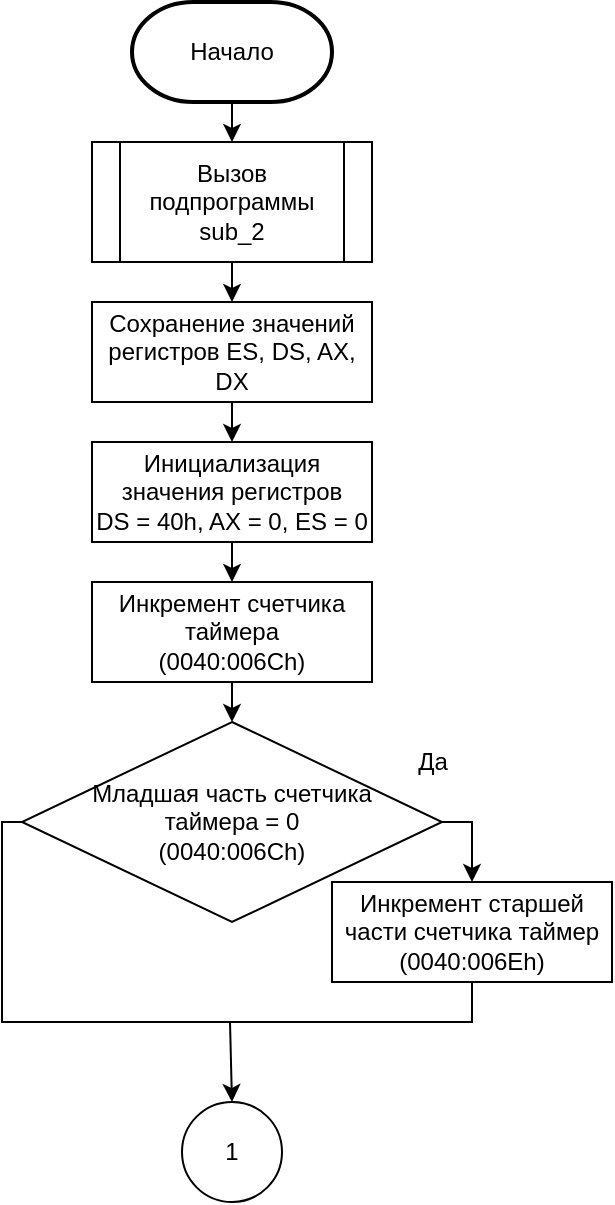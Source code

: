<mxfile version="15.6.6" type="device" pages="4"><diagram id="Efpjx2E2PXpTQbuZTJt4" name="Page-1"><mxGraphModel dx="1422" dy="774" grid="1" gridSize="10" guides="1" tooltips="1" connect="1" arrows="1" fold="1" page="1" pageScale="1" pageWidth="827" pageHeight="1169" math="0" shadow="0"><root><mxCell id="0"/><mxCell id="1" parent="0"/><mxCell id="lO0Ws-rYqH6D2wbgU6U8-1" value="Начало" style="strokeWidth=2;html=1;shape=mxgraph.flowchart.terminator;whiteSpace=wrap;" parent="1" vertex="1"><mxGeometry x="195" y="40" width="100" height="50" as="geometry"/></mxCell><mxCell id="lO0Ws-rYqH6D2wbgU6U8-3" value="Сохранение значений регистров ES, DS, AX, DX" style="rounded=0;whiteSpace=wrap;html=1;" parent="1" vertex="1"><mxGeometry x="175" y="190" width="140" height="50" as="geometry"/></mxCell><mxCell id="lO0Ws-rYqH6D2wbgU6U8-4" value="Инициализация значения регистров&lt;br&gt;DS = 40h, AX = 0, ES = 0" style="rounded=0;whiteSpace=wrap;html=1;" parent="1" vertex="1"><mxGeometry x="175" y="260" width="140" height="50" as="geometry"/></mxCell><mxCell id="lO0Ws-rYqH6D2wbgU6U8-6" value="Инкремент счетчика таймера&lt;br&gt;(0040:006Ch)" style="rounded=0;whiteSpace=wrap;html=1;" parent="1" vertex="1"><mxGeometry x="175" y="330" width="140" height="50" as="geometry"/></mxCell><mxCell id="lO0Ws-rYqH6D2wbgU6U8-7" value="Инкремент старшей части счетчика таймер&lt;br&gt;(0040:006Eh)" style="rounded=0;whiteSpace=wrap;html=1;" parent="1" vertex="1"><mxGeometry x="295" y="480" width="140" height="50" as="geometry"/></mxCell><mxCell id="lO0Ws-rYqH6D2wbgU6U8-8" value="Младшая часть счетчика&lt;br&gt;таймера = 0&lt;br&gt;(0040:006Ch)" style="rhombus;whiteSpace=wrap;html=1;" parent="1" vertex="1"><mxGeometry x="140" y="400" width="210" height="100" as="geometry"/></mxCell><mxCell id="lO0Ws-rYqH6D2wbgU6U8-9" value="" style="endArrow=classic;html=1;exitX=1;exitY=0.5;exitDx=0;exitDy=0;entryX=0.5;entryY=0;entryDx=0;entryDy=0;rounded=0;strokeColor=default;labelBackgroundColor=default;fontColor=default;" parent="1" source="lO0Ws-rYqH6D2wbgU6U8-8" target="lO0Ws-rYqH6D2wbgU6U8-7" edge="1"><mxGeometry width="50" height="50" relative="1" as="geometry"><mxPoint x="245" y="520" as="sourcePoint"/><mxPoint x="295" y="470" as="targetPoint"/><Array as="points"><mxPoint x="365" y="450"/></Array></mxGeometry></mxCell><mxCell id="lO0Ws-rYqH6D2wbgU6U8-10" value="Да" style="text;html=1;align=center;verticalAlign=middle;resizable=0;points=[];autosize=1;strokeColor=none;fillColor=none;" parent="1" vertex="1"><mxGeometry x="330" y="410" width="30" height="20" as="geometry"/></mxCell><mxCell id="lO0Ws-rYqH6D2wbgU6U8-21" value="" style="endArrow=none;html=1;exitX=0;exitY=0.5;exitDx=0;exitDy=0;entryX=0.5;entryY=1;entryDx=0;entryDy=0;rounded=0;strokeColor=default;labelBackgroundColor=default;fontColor=default;" parent="1" source="lO0Ws-rYqH6D2wbgU6U8-8" target="lO0Ws-rYqH6D2wbgU6U8-7" edge="1"><mxGeometry width="50" height="50" relative="1" as="geometry"><mxPoint x="230" y="760" as="sourcePoint"/><mxPoint x="280" y="710" as="targetPoint"/><Array as="points"><mxPoint x="130" y="450"/><mxPoint x="130" y="550"/><mxPoint x="365" y="550"/></Array></mxGeometry></mxCell><mxCell id="lO0Ws-rYqH6D2wbgU6U8-23" value="" style="endArrow=classic;html=1;exitX=0.5;exitY=1;exitDx=0;exitDy=0;entryX=0.5;entryY=0;entryDx=0;entryDy=0;" parent="1" source="lO0Ws-rYqH6D2wbgU6U8-3" target="lO0Ws-rYqH6D2wbgU6U8-4" edge="1"><mxGeometry width="50" height="50" relative="1" as="geometry"><mxPoint x="230" y="550" as="sourcePoint"/><mxPoint x="280" y="500" as="targetPoint"/></mxGeometry></mxCell><mxCell id="lO0Ws-rYqH6D2wbgU6U8-24" value="" style="endArrow=classic;html=1;exitX=0.5;exitY=1;exitDx=0;exitDy=0;entryX=0.5;entryY=0;entryDx=0;entryDy=0;" parent="1" source="lO0Ws-rYqH6D2wbgU6U8-4" target="lO0Ws-rYqH6D2wbgU6U8-6" edge="1"><mxGeometry width="50" height="50" relative="1" as="geometry"><mxPoint x="230" y="550" as="sourcePoint"/><mxPoint x="410" y="330" as="targetPoint"/></mxGeometry></mxCell><mxCell id="lO0Ws-rYqH6D2wbgU6U8-25" value="" style="endArrow=classic;html=1;exitX=0.5;exitY=1;exitDx=0;exitDy=0;entryX=0.5;entryY=0;entryDx=0;entryDy=0;" parent="1" source="lO0Ws-rYqH6D2wbgU6U8-6" target="lO0Ws-rYqH6D2wbgU6U8-8" edge="1"><mxGeometry width="50" height="50" relative="1" as="geometry"><mxPoint x="230" y="550" as="sourcePoint"/><mxPoint x="280" y="500" as="targetPoint"/></mxGeometry></mxCell><mxCell id="lO0Ws-rYqH6D2wbgU6U8-29" value="" style="endArrow=classic;html=1;entryX=0.5;entryY=0;entryDx=0;entryDy=0;" parent="1" target="lO0Ws-rYqH6D2wbgU6U8-30" edge="1"><mxGeometry width="50" height="50" relative="1" as="geometry"><mxPoint x="244" y="550" as="sourcePoint"/><mxPoint x="320" y="320" as="targetPoint"/></mxGeometry></mxCell><mxCell id="lO0Ws-rYqH6D2wbgU6U8-30" value="1" style="ellipse;whiteSpace=wrap;html=1;aspect=fixed;" parent="1" vertex="1"><mxGeometry x="220" y="590" width="50" height="50" as="geometry"/></mxCell><mxCell id="lO0Ws-rYqH6D2wbgU6U8-53" value="Вызов подпрограммы sub_2" style="shape=process;whiteSpace=wrap;html=1;backgroundOutline=1;" parent="1" vertex="1"><mxGeometry x="175" y="110" width="140" height="60" as="geometry"/></mxCell><mxCell id="lO0Ws-rYqH6D2wbgU6U8-54" value="" style="endArrow=classic;html=1;exitX=0.5;exitY=1;exitDx=0;exitDy=0;exitPerimeter=0;entryX=0.5;entryY=0;entryDx=0;entryDy=0;" parent="1" source="lO0Ws-rYqH6D2wbgU6U8-1" target="lO0Ws-rYqH6D2wbgU6U8-53" edge="1"><mxGeometry width="50" height="50" relative="1" as="geometry"><mxPoint x="730" y="320" as="sourcePoint"/><mxPoint x="780" y="270" as="targetPoint"/></mxGeometry></mxCell><mxCell id="lO0Ws-rYqH6D2wbgU6U8-55" value="" style="endArrow=classic;html=1;exitX=0.5;exitY=1;exitDx=0;exitDy=0;entryX=0.5;entryY=0;entryDx=0;entryDy=0;" parent="1" source="lO0Ws-rYqH6D2wbgU6U8-53" target="lO0Ws-rYqH6D2wbgU6U8-3" edge="1"><mxGeometry width="50" height="50" relative="1" as="geometry"><mxPoint x="730" y="240" as="sourcePoint"/><mxPoint x="780" y="190" as="targetPoint"/></mxGeometry></mxCell></root></mxGraphModel></diagram><diagram id="RkBucFUsfVfULG_xU5YP" name="Page-2"><mxGraphModel dx="1422" dy="774" grid="1" gridSize="10" guides="1" tooltips="1" connect="1" arrows="1" fold="1" page="1" pageScale="1" pageWidth="827" pageHeight="1169" math="0" shadow="0"><root><mxCell id="LYLn5ib3QMITWDeE-8ec-0"/><mxCell id="LYLn5ib3QMITWDeE-8ec-1" parent="LYLn5ib3QMITWDeE-8ec-0"/><mxCell id="ZfWZxNO8tpiR4UtzPwQy-0" value="Счетчик часов = 24&lt;br&gt;(0040:006Eh)" style="rhombus;whiteSpace=wrap;html=1;fillColor=default;strokeColor=default;fontColor=default;" vertex="1" parent="LYLn5ib3QMITWDeE-8ec-1"><mxGeometry x="60" y="111" width="170" height="80" as="geometry"/></mxCell><mxCell id="ZfWZxNO8tpiR4UtzPwQy-1" value="Счетчик тиков = 176&lt;br&gt;(0040:006Ch)" style="rhombus;whiteSpace=wrap;html=1;fillColor=default;strokeColor=default;fontColor=default;" vertex="1" parent="LYLn5ib3QMITWDeE-8ec-1"><mxGeometry x="180" y="191" width="170" height="80" as="geometry"/></mxCell><mxCell id="ZfWZxNO8tpiR4UtzPwQy-2" style="edgeStyle=orthogonalEdgeStyle;rounded=0;orthogonalLoop=1;jettySize=auto;html=1;fillColor=default;strokeColor=default;fontColor=default;" edge="1" parent="LYLn5ib3QMITWDeE-8ec-1" source="ZfWZxNO8tpiR4UtzPwQy-3" target="ZfWZxNO8tpiR4UtzPwQy-14"><mxGeometry relative="1" as="geometry"/></mxCell><mxCell id="ZfWZxNO8tpiR4UtzPwQy-3" value="Сброс счетчика часов&lt;br&gt;(0040:006Eh = 0)" style="rounded=0;whiteSpace=wrap;html=1;fillColor=default;strokeColor=default;fontColor=default;" vertex="1" parent="LYLn5ib3QMITWDeE-8ec-1"><mxGeometry x="350" y="251" width="140" height="50" as="geometry"/></mxCell><mxCell id="ZfWZxNO8tpiR4UtzPwQy-4" value="Установка единицы в счетчик тиков&lt;br&gt;(0040:0070h = 1)" style="rounded=0;whiteSpace=wrap;html=1;fillColor=default;strokeColor=default;fontColor=default;" vertex="1" parent="LYLn5ib3QMITWDeE-8ec-1"><mxGeometry x="350" y="391" width="140" height="50" as="geometry"/></mxCell><mxCell id="ZfWZxNO8tpiR4UtzPwQy-5" value="" style="endArrow=classic;html=1;exitX=1;exitY=0.5;exitDx=0;exitDy=0;entryX=0.5;entryY=0;entryDx=0;entryDy=0;fillColor=default;strokeColor=default;fontColor=default;rounded=0;labelBackgroundColor=default;" edge="1" parent="LYLn5ib3QMITWDeE-8ec-1" source="ZfWZxNO8tpiR4UtzPwQy-1" target="ZfWZxNO8tpiR4UtzPwQy-3"><mxGeometry width="50" height="50" relative="1" as="geometry"><mxPoint x="290" y="51" as="sourcePoint"/><mxPoint x="340" y="1" as="targetPoint"/><Array as="points"><mxPoint x="420" y="231"/></Array></mxGeometry></mxCell><mxCell id="ZfWZxNO8tpiR4UtzPwQy-7" value="" style="endArrow=classic;html=1;exitX=1;exitY=0.5;exitDx=0;exitDy=0;entryX=0.5;entryY=0;entryDx=0;entryDy=0;fillColor=default;strokeColor=default;fontColor=default;rounded=0;labelBackgroundColor=default;" edge="1" parent="LYLn5ib3QMITWDeE-8ec-1" source="ZfWZxNO8tpiR4UtzPwQy-0" target="ZfWZxNO8tpiR4UtzPwQy-1"><mxGeometry width="50" height="50" relative="1" as="geometry"><mxPoint x="290" y="71" as="sourcePoint"/><mxPoint x="340" y="21" as="targetPoint"/><Array as="points"><mxPoint x="265" y="151"/></Array></mxGeometry></mxCell><mxCell id="ZfWZxNO8tpiR4UtzPwQy-9" value="" style="endArrow=none;html=1;exitX=0.5;exitY=1;exitDx=0;exitDy=0;entryX=0;entryY=0.5;entryDx=0;entryDy=0;fillColor=default;strokeColor=default;fontColor=default;rounded=0;labelBackgroundColor=default;" edge="1" parent="LYLn5ib3QMITWDeE-8ec-1" source="ZfWZxNO8tpiR4UtzPwQy-4" target="ZfWZxNO8tpiR4UtzPwQy-1"><mxGeometry width="50" height="50" relative="1" as="geometry"><mxPoint x="260" y="271" as="sourcePoint"/><mxPoint x="310" y="221" as="targetPoint"/><Array as="points"><mxPoint x="420" y="461"/><mxPoint x="120" y="461"/><mxPoint x="120" y="231"/></Array></mxGeometry></mxCell><mxCell id="ZfWZxNO8tpiR4UtzPwQy-10" value="" style="endArrow=classic;html=1;entryX=0.5;entryY=0;entryDx=0;entryDy=0;fillColor=default;strokeColor=default;fontColor=default;" edge="1" parent="LYLn5ib3QMITWDeE-8ec-1" target="ZfWZxNO8tpiR4UtzPwQy-0"><mxGeometry width="50" height="50" relative="1" as="geometry"><mxPoint x="145.0" y="91" as="sourcePoint"/><mxPoint x="220" y="251" as="targetPoint"/></mxGeometry></mxCell><mxCell id="ZfWZxNO8tpiR4UtzPwQy-11" value="" style="endArrow=none;html=1;exitX=0;exitY=0.5;exitDx=0;exitDy=0;fillColor=default;strokeColor=default;fontColor=default;rounded=0;labelBackgroundColor=default;" edge="1" parent="LYLn5ib3QMITWDeE-8ec-1" source="ZfWZxNO8tpiR4UtzPwQy-0"><mxGeometry width="50" height="50" relative="1" as="geometry"><mxPoint x="170" y="301" as="sourcePoint"/><mxPoint x="270" y="461" as="targetPoint"/><Array as="points"><mxPoint x="30" y="151"/><mxPoint x="30" y="511"/><mxPoint x="180" y="511"/><mxPoint x="270" y="511"/></Array></mxGeometry></mxCell><mxCell id="ZfWZxNO8tpiR4UtzPwQy-12" value="Декремент счетчика до отключения моторчика дисковода&lt;br&gt;(0040:0040h)" style="rounded=0;whiteSpace=wrap;html=1;fillColor=default;strokeColor=default;fontColor=default;" vertex="1" parent="LYLn5ib3QMITWDeE-8ec-1"><mxGeometry x="75" y="535" width="140" height="60" as="geometry"/></mxCell><mxCell id="ZfWZxNO8tpiR4UtzPwQy-13" style="edgeStyle=orthogonalEdgeStyle;rounded=0;orthogonalLoop=1;jettySize=auto;html=1;fillColor=default;strokeColor=default;fontColor=default;" edge="1" parent="LYLn5ib3QMITWDeE-8ec-1" source="ZfWZxNO8tpiR4UtzPwQy-14" target="ZfWZxNO8tpiR4UtzPwQy-4"><mxGeometry relative="1" as="geometry"/></mxCell><mxCell id="ZfWZxNO8tpiR4UtzPwQy-14" value="Сброс счетчика тиков&lt;br&gt;(0040:006Ch = 0)" style="rounded=0;whiteSpace=wrap;html=1;fillColor=default;strokeColor=default;fontColor=default;" vertex="1" parent="LYLn5ib3QMITWDeE-8ec-1"><mxGeometry x="350" y="321" width="140" height="50" as="geometry"/></mxCell><mxCell id="ZfWZxNO8tpiR4UtzPwQy-15" value="1" style="ellipse;whiteSpace=wrap;html=1;aspect=fixed;fillColor=default;strokeColor=default;fontColor=default;" vertex="1" parent="LYLn5ib3QMITWDeE-8ec-1"><mxGeometry x="120" y="40" width="50" height="50" as="geometry"/></mxCell><mxCell id="ZfWZxNO8tpiR4UtzPwQy-16" value="" style="endArrow=classic;html=1;entryX=0.5;entryY=0;entryDx=0;entryDy=0;fillColor=default;strokeColor=default;fontColor=default;" edge="1" parent="LYLn5ib3QMITWDeE-8ec-1" target="ZfWZxNO8tpiR4UtzPwQy-12"><mxGeometry width="50" height="50" relative="1" as="geometry"><mxPoint x="145.0" y="511" as="sourcePoint"/><mxPoint x="739" y="232" as="targetPoint"/></mxGeometry></mxCell><mxCell id="ZfWZxNO8tpiR4UtzPwQy-17" value="" style="endArrow=classic;html=1;entryX=0.5;entryY=0;entryDx=0;entryDy=0;fillColor=default;strokeColor=default;fontColor=default;" edge="1" parent="LYLn5ib3QMITWDeE-8ec-1" target="ZfWZxNO8tpiR4UtzPwQy-18"><mxGeometry width="50" height="50" relative="1" as="geometry"><mxPoint x="144" y="595" as="sourcePoint"/><mxPoint x="220" y="365" as="targetPoint"/></mxGeometry></mxCell><mxCell id="ZfWZxNO8tpiR4UtzPwQy-18" value="2" style="ellipse;whiteSpace=wrap;html=1;aspect=fixed;fillColor=default;strokeColor=default;fontColor=default;" vertex="1" parent="LYLn5ib3QMITWDeE-8ec-1"><mxGeometry x="120" y="633" width="50" height="50" as="geometry"/></mxCell><mxCell id="V1t8hmDPbtZRwZ5_rtDx-0" value="Да" style="text;html=1;align=center;verticalAlign=middle;resizable=0;points=[];autosize=1;strokeColor=none;fillColor=none;fontColor=default;" vertex="1" parent="LYLn5ib3QMITWDeE-8ec-1"><mxGeometry x="225" y="120" width="30" height="20" as="geometry"/></mxCell><mxCell id="V1t8hmDPbtZRwZ5_rtDx-1" value="Да" style="text;html=1;align=center;verticalAlign=middle;resizable=0;points=[];autosize=1;strokeColor=none;fillColor=none;fontColor=default;" vertex="1" parent="LYLn5ib3QMITWDeE-8ec-1"><mxGeometry x="365" y="200" width="30" height="20" as="geometry"/></mxCell></root></mxGraphModel></diagram><diagram id="XU6UDxkXcdHVGPDscSQo" name="Page-3"><mxGraphModel dx="1422" dy="-395" grid="1" gridSize="10" guides="1" tooltips="1" connect="1" arrows="1" fold="1" page="1" pageScale="1" pageWidth="827" pageHeight="1169" math="0" shadow="0"><root><mxCell id="oSBopYIgPwKz_WRkE69C-0"/><mxCell id="oSBopYIgPwKz_WRkE69C-1" parent="oSBopYIgPwKz_WRkE69C-0"/><mxCell id="sekSv-q_ovR1Ulw8U9YK-0" value="Конец" style="strokeWidth=2;html=1;shape=mxgraph.flowchart.terminator;whiteSpace=wrap;fillColor=default;strokeColor=default;fontColor=default;" vertex="1" parent="oSBopYIgPwKz_WRkE69C-1"><mxGeometry x="185" y="1952" width="100" height="50" as="geometry"/></mxCell><mxCell id="sekSv-q_ovR1Ulw8U9YK-1" value="Счетчик до отключения&lt;br&gt;моторчика дисковода = 0&lt;br&gt;(0040:0040h)" style="rhombus;whiteSpace=wrap;html=1;fillColor=default;strokeColor=default;fontColor=default;" vertex="1" parent="oSBopYIgPwKz_WRkE69C-1"><mxGeometry x="122" y="1272" width="227" height="90" as="geometry"/></mxCell><mxCell id="sekSv-q_ovR1Ulw8U9YK-2" value="Установление флага отключения моторчика дисковода&lt;br&gt;(DS:[3Fh])" style="rounded=0;whiteSpace=wrap;html=1;fillColor=default;strokeColor=default;fontColor=default;" vertex="1" parent="oSBopYIgPwKz_WRkE69C-1"><mxGeometry x="329" y="1362" width="140" height="60" as="geometry"/></mxCell><mxCell id="sekSv-q_ovR1Ulw8U9YK-3" value="Отправка сигнала (0Ch) в порт дисковода (3F2h) на отключение моторчика" style="rounded=0;whiteSpace=wrap;html=1;fillColor=default;strokeColor=default;fontColor=default;" vertex="1" parent="oSBopYIgPwKz_WRkE69C-1"><mxGeometry x="329" y="1442" width="140" height="60" as="geometry"/></mxCell><mxCell id="sekSv-q_ovR1Ulw8U9YK-4" value="" style="endArrow=classic;html=1;exitX=1;exitY=0.5;exitDx=0;exitDy=0;entryX=0.5;entryY=0;entryDx=0;entryDy=0;fillColor=default;strokeColor=default;fontColor=default;rounded=0;labelBackgroundColor=default;" edge="1" parent="oSBopYIgPwKz_WRkE69C-1" source="sekSv-q_ovR1Ulw8U9YK-1" target="sekSv-q_ovR1Ulw8U9YK-2"><mxGeometry width="50" height="50" relative="1" as="geometry"><mxPoint x="78" y="1472" as="sourcePoint"/><mxPoint x="428" y="1322" as="targetPoint"/><Array as="points"><mxPoint x="399" y="1317"/></Array></mxGeometry></mxCell><mxCell id="sekSv-q_ovR1Ulw8U9YK-5" value="" style="endArrow=classic;html=1;exitX=0.5;exitY=1;exitDx=0;exitDy=0;entryX=0.5;entryY=0;entryDx=0;entryDy=0;fillColor=default;strokeColor=default;fontColor=default;" edge="1" parent="oSBopYIgPwKz_WRkE69C-1" source="sekSv-q_ovR1Ulw8U9YK-2" target="sekSv-q_ovR1Ulw8U9YK-3"><mxGeometry width="50" height="50" relative="1" as="geometry"><mxPoint x="528" y="1452" as="sourcePoint"/><mxPoint x="128" y="1422" as="targetPoint"/></mxGeometry></mxCell><mxCell id="sekSv-q_ovR1Ulw8U9YK-6" value="" style="endArrow=none;html=1;entryX=0.5;entryY=1;entryDx=0;entryDy=0;exitX=0;exitY=0.5;exitDx=0;exitDy=0;fillColor=default;strokeColor=default;fontColor=default;rounded=0;labelBackgroundColor=default;" edge="1" parent="oSBopYIgPwKz_WRkE69C-1" source="sekSv-q_ovR1Ulw8U9YK-1" target="sekSv-q_ovR1Ulw8U9YK-3"><mxGeometry width="50" height="50" relative="1" as="geometry"><mxPoint x="78" y="1472" as="sourcePoint"/><mxPoint x="128" y="1422" as="targetPoint"/><Array as="points"><mxPoint x="90" y="1317"/><mxPoint x="90" y="1420"/><mxPoint x="90" y="1512"/><mxPoint x="399" y="1512"/></Array></mxGeometry></mxCell><mxCell id="sekSv-q_ovR1Ulw8U9YK-7" value="Выставлен PF&lt;br&gt;(0040:0314h)" style="rhombus;whiteSpace=wrap;html=1;fillColor=default;strokeColor=default;fontColor=default;" vertex="1" parent="oSBopYIgPwKz_WRkE69C-1"><mxGeometry x="150" y="1542" width="170" height="80" as="geometry"/></mxCell><mxCell id="sekSv-q_ovR1Ulw8U9YK-8" value="" style="endArrow=classic;html=1;entryX=0.5;entryY=0;entryDx=0;entryDy=0;exitX=1;exitY=0.5;exitDx=0;exitDy=0;fillColor=default;strokeColor=default;fontColor=default;rounded=0;labelBackgroundColor=default;" edge="1" parent="oSBopYIgPwKz_WRkE69C-1" source="sekSv-q_ovR1Ulw8U9YK-7" target="sekSv-q_ovR1Ulw8U9YK-12"><mxGeometry width="50" height="50" relative="1" as="geometry"><mxPoint x="78" y="1652" as="sourcePoint"/><mxPoint x="390" y="1622" as="targetPoint"/><Array as="points"><mxPoint x="380" y="1582"/></Array></mxGeometry></mxCell><mxCell id="sekSv-q_ovR1Ulw8U9YK-9" value="" style="endArrow=classic;html=1;exitX=0;exitY=0.5;exitDx=0;exitDy=0;entryX=0.5;entryY=0;entryDx=0;entryDy=0;fillColor=default;strokeColor=default;fontColor=default;rounded=0;labelBackgroundColor=default;" edge="1" parent="oSBopYIgPwKz_WRkE69C-1" source="sekSv-q_ovR1Ulw8U9YK-7" target="sekSv-q_ovR1Ulw8U9YK-13"><mxGeometry width="50" height="50" relative="1" as="geometry"><mxPoint x="78" y="1652" as="sourcePoint"/><mxPoint x="80" y="1622" as="targetPoint"/><Array as="points"><mxPoint x="90" y="1582"/></Array></mxGeometry></mxCell><mxCell id="sekSv-q_ovR1Ulw8U9YK-10" value="" style="endArrow=classic;html=1;entryX=0.5;entryY=0;entryDx=0;entryDy=0;fillColor=default;strokeColor=default;fontColor=default;" edge="1" parent="oSBopYIgPwKz_WRkE69C-1" target="sekSv-q_ovR1Ulw8U9YK-7"><mxGeometry width="50" height="50" relative="1" as="geometry"><mxPoint x="235" y="1512" as="sourcePoint"/><mxPoint x="128" y="1612" as="targetPoint"/></mxGeometry></mxCell><mxCell id="sekSv-q_ovR1Ulw8U9YK-12" value="Вызов прерывания 1Ch" style="shape=process;whiteSpace=wrap;html=1;backgroundOutline=1;fillColor=default;strokeColor=default;fontColor=default;" vertex="1" parent="oSBopYIgPwKz_WRkE69C-1"><mxGeometry x="320" y="1622" width="120" height="60" as="geometry"/></mxCell><mxCell id="sekSv-q_ovR1Ulw8U9YK-13" value="Косвенный вызов прерывания 6ADh" style="shape=process;whiteSpace=wrap;html=1;backgroundOutline=1;fillColor=default;strokeColor=default;fontColor=default;" vertex="1" parent="oSBopYIgPwKz_WRkE69C-1"><mxGeometry x="30" y="1622" width="120" height="60" as="geometry"/></mxCell><mxCell id="sekSv-q_ovR1Ulw8U9YK-14" value="" style="endArrow=none;html=1;exitX=0.5;exitY=1;exitDx=0;exitDy=0;entryX=0.5;entryY=1;entryDx=0;entryDy=0;fillColor=default;strokeColor=default;fontColor=default;rounded=0;labelBackgroundColor=default;" edge="1" parent="oSBopYIgPwKz_WRkE69C-1" source="sekSv-q_ovR1Ulw8U9YK-13" target="sekSv-q_ovR1Ulw8U9YK-12"><mxGeometry width="50" height="50" relative="1" as="geometry"><mxPoint x="138" y="1622" as="sourcePoint"/><mxPoint x="188" y="1572" as="targetPoint"/><Array as="points"><mxPoint x="90" y="1702"/><mxPoint x="380" y="1702"/></Array></mxGeometry></mxCell><mxCell id="sekSv-q_ovR1Ulw8U9YK-15" value="Вызов подпрограммы sub_2" style="shape=process;whiteSpace=wrap;html=1;backgroundOutline=1;fillColor=default;strokeColor=default;fontColor=default;" vertex="1" parent="oSBopYIgPwKz_WRkE69C-1"><mxGeometry x="165" y="1732" width="140" height="60" as="geometry"/></mxCell><mxCell id="sekSv-q_ovR1Ulw8U9YK-16" value="" style="endArrow=classic;html=1;entryX=0.5;entryY=0;entryDx=0;entryDy=0;fillColor=default;strokeColor=default;fontColor=default;" edge="1" parent="oSBopYIgPwKz_WRkE69C-1" target="sekSv-q_ovR1Ulw8U9YK-15"><mxGeometry width="50" height="50" relative="1" as="geometry"><mxPoint x="235" y="1702" as="sourcePoint"/><mxPoint x="188" y="1572" as="targetPoint"/></mxGeometry></mxCell><mxCell id="sekSv-q_ovR1Ulw8U9YK-17" value="Сброс контроллера прерываний (AL = 20h)" style="rounded=0;whiteSpace=wrap;html=1;fillColor=default;strokeColor=default;fontColor=default;" vertex="1" parent="oSBopYIgPwKz_WRkE69C-1"><mxGeometry x="165" y="1812" width="140" height="50" as="geometry"/></mxCell><mxCell id="sekSv-q_ovR1Ulw8U9YK-18" value="Восстановление значений регистров&lt;br&gt;DX, AX, DS, ES" style="rounded=0;whiteSpace=wrap;html=1;fillColor=default;strokeColor=default;fontColor=default;" vertex="1" parent="oSBopYIgPwKz_WRkE69C-1"><mxGeometry x="165" y="1882" width="140" height="50" as="geometry"/></mxCell><mxCell id="sekSv-q_ovR1Ulw8U9YK-19" value="" style="endArrow=classic;html=1;entryX=0.5;entryY=0;entryDx=0;entryDy=0;exitX=0.5;exitY=1;exitDx=0;exitDy=0;fillColor=default;strokeColor=default;fontColor=default;" edge="1" parent="oSBopYIgPwKz_WRkE69C-1" source="sekSv-q_ovR1Ulw8U9YK-15" target="sekSv-q_ovR1Ulw8U9YK-17"><mxGeometry width="50" height="50" relative="1" as="geometry"><mxPoint x="138" y="1842" as="sourcePoint"/><mxPoint x="188" y="1792" as="targetPoint"/></mxGeometry></mxCell><mxCell id="sekSv-q_ovR1Ulw8U9YK-20" value="" style="endArrow=classic;html=1;exitX=0.5;exitY=1;exitDx=0;exitDy=0;entryX=0.5;entryY=0;entryDx=0;entryDy=0;fillColor=default;strokeColor=default;fontColor=default;" edge="1" parent="oSBopYIgPwKz_WRkE69C-1" source="sekSv-q_ovR1Ulw8U9YK-17" target="sekSv-q_ovR1Ulw8U9YK-18"><mxGeometry width="50" height="50" relative="1" as="geometry"><mxPoint x="138" y="1842" as="sourcePoint"/><mxPoint x="188" y="1792" as="targetPoint"/></mxGeometry></mxCell><mxCell id="sekSv-q_ovR1Ulw8U9YK-21" value="" style="endArrow=classic;html=1;exitX=0.5;exitY=1;exitDx=0;exitDy=0;entryX=0.5;entryY=0;entryDx=0;entryDy=0;entryPerimeter=0;fillColor=default;strokeColor=default;fontColor=default;" edge="1" parent="oSBopYIgPwKz_WRkE69C-1" source="sekSv-q_ovR1Ulw8U9YK-18" target="sekSv-q_ovR1Ulw8U9YK-0"><mxGeometry width="50" height="50" relative="1" as="geometry"><mxPoint x="138" y="1842" as="sourcePoint"/><mxPoint x="188" y="1792" as="targetPoint"/></mxGeometry></mxCell><mxCell id="sekSv-q_ovR1Ulw8U9YK-22" style="edgeStyle=orthogonalEdgeStyle;rounded=0;orthogonalLoop=1;jettySize=auto;html=1;entryX=0.5;entryY=0;entryDx=0;entryDy=0;fillColor=default;strokeColor=default;fontColor=default;" edge="1" parent="oSBopYIgPwKz_WRkE69C-1" source="sekSv-q_ovR1Ulw8U9YK-23" target="sekSv-q_ovR1Ulw8U9YK-1"><mxGeometry relative="1" as="geometry"/></mxCell><mxCell id="sekSv-q_ovR1Ulw8U9YK-23" value="2" style="ellipse;whiteSpace=wrap;html=1;aspect=fixed;fillColor=default;strokeColor=default;fontColor=default;" vertex="1" parent="oSBopYIgPwKz_WRkE69C-1"><mxGeometry x="210.5" y="1200" width="50" height="50" as="geometry"/></mxCell><mxCell id="j-qLbMXK64ofe_nPKvfF-0" value="Да" style="text;html=1;align=center;verticalAlign=middle;resizable=0;points=[];autosize=1;strokeColor=none;fillColor=none;fontColor=default;" vertex="1" parent="oSBopYIgPwKz_WRkE69C-1"><mxGeometry x="360" y="1290" width="30" height="20" as="geometry"/></mxCell><mxCell id="j-qLbMXK64ofe_nPKvfF-1" value="Да" style="text;html=1;align=center;verticalAlign=middle;resizable=0;points=[];autosize=1;strokeColor=none;fillColor=none;fontColor=default;" vertex="1" parent="oSBopYIgPwKz_WRkE69C-1"><mxGeometry x="330" y="1550" width="30" height="20" as="geometry"/></mxCell></root></mxGraphModel></diagram><diagram id="OOw5Kt_Scx0nq59cCwfd" name="Page-4"><mxGraphModel dx="1422" dy="774" grid="1" gridSize="10" guides="1" tooltips="1" connect="1" arrows="1" fold="1" page="1" pageScale="1" pageWidth="827" pageHeight="1169" math="0" shadow="0"><root><mxCell id="RgkJfesxDiJ6HwqtEoHk-0"/><mxCell id="RgkJfesxDiJ6HwqtEoHk-1" parent="RgkJfesxDiJ6HwqtEoHk-0"/><mxCell id="-7vwmUQ-t2p-c8RFkMtd-0" value="Начало sub_2" style="strokeWidth=2;html=1;shape=mxgraph.flowchart.terminator;whiteSpace=wrap;fillColor=default;strokeColor=default;fontColor=default;" vertex="1" parent="RgkJfesxDiJ6HwqtEoHk-1"><mxGeometry x="190" y="40" width="100" height="50" as="geometry"/></mxCell><mxCell id="-7vwmUQ-t2p-c8RFkMtd-1" style="edgeStyle=orthogonalEdgeStyle;rounded=0;orthogonalLoop=1;jettySize=auto;html=1;fillColor=default;strokeColor=default;fontColor=default;" edge="1" parent="RgkJfesxDiJ6HwqtEoHk-1" source="-7vwmUQ-t2p-c8RFkMtd-2" target="-7vwmUQ-t2p-c8RFkMtd-20"><mxGeometry relative="1" as="geometry"/></mxCell><mxCell id="-7vwmUQ-t2p-c8RFkMtd-2" value="Сохранение значений регистров DS, AX" style="rounded=0;whiteSpace=wrap;html=1;fillColor=default;strokeColor=default;fontColor=default;" vertex="1" parent="RgkJfesxDiJ6HwqtEoHk-1"><mxGeometry x="170" y="110" width="140" height="50" as="geometry"/></mxCell><mxCell id="-7vwmUQ-t2p-c8RFkMtd-3" value="" style="endArrow=classic;html=1;exitX=0.5;exitY=1;exitDx=0;exitDy=0;exitPerimeter=0;entryX=0.5;entryY=0;entryDx=0;entryDy=0;fillColor=default;strokeColor=default;fontColor=default;" edge="1" parent="RgkJfesxDiJ6HwqtEoHk-1" source="-7vwmUQ-t2p-c8RFkMtd-0" target="-7vwmUQ-t2p-c8RFkMtd-2"><mxGeometry width="50" height="50" relative="1" as="geometry"><mxPoint x="725" y="320" as="sourcePoint"/><mxPoint x="310" y="80" as="targetPoint"/></mxGeometry></mxCell><mxCell id="-7vwmUQ-t2p-c8RFkMtd-4" value="Загрузка флагов в AH" style="rounded=0;whiteSpace=wrap;html=1;fillColor=default;strokeColor=default;fontColor=default;" vertex="1" parent="RgkJfesxDiJ6HwqtEoHk-1"><mxGeometry x="170" y="270" width="140" height="50" as="geometry"/></mxCell><mxCell id="-7vwmUQ-t2p-c8RFkMtd-5" value="Установлен флаг DF или&lt;br&gt;старший бит IOPL&lt;br&gt;(0040:0314h)" style="rhombus;whiteSpace=wrap;html=1;fillColor=default;strokeColor=default;fontColor=default;" vertex="1" parent="RgkJfesxDiJ6HwqtEoHk-1"><mxGeometry x="130" y="340" width="220" height="120" as="geometry"/></mxCell><mxCell id="-7vwmUQ-t2p-c8RFkMtd-6" value="" style="endArrow=classic;html=1;exitX=0.5;exitY=1;exitDx=0;exitDy=0;entryX=0.5;entryY=0;entryDx=0;entryDy=0;fillColor=default;strokeColor=default;fontColor=default;" edge="1" parent="RgkJfesxDiJ6HwqtEoHk-1" source="-7vwmUQ-t2p-c8RFkMtd-4" target="-7vwmUQ-t2p-c8RFkMtd-5"><mxGeometry width="50" height="50" relative="1" as="geometry"><mxPoint x="-215" y="640" as="sourcePoint"/><mxPoint x="-165" y="590" as="targetPoint"/></mxGeometry></mxCell><mxCell id="-7vwmUQ-t2p-c8RFkMtd-7" value="Сброс IF с помощью and&lt;br&gt;(0040:0314h)" style="rounded=0;whiteSpace=wrap;html=1;fillColor=default;strokeColor=default;fontColor=default;" vertex="1" parent="RgkJfesxDiJ6HwqtEoHk-1"><mxGeometry x="30" y="440" width="140" height="50" as="geometry"/></mxCell><mxCell id="-7vwmUQ-t2p-c8RFkMtd-8" value="Сброс IF с помощью cli" style="rounded=0;whiteSpace=wrap;html=1;fillColor=default;strokeColor=default;fontColor=default;" vertex="1" parent="RgkJfesxDiJ6HwqtEoHk-1"><mxGeometry x="310" y="440" width="140" height="50" as="geometry"/></mxCell><mxCell id="-7vwmUQ-t2p-c8RFkMtd-9" value="Выгрузка AH в регистр флагов" style="rounded=0;whiteSpace=wrap;html=1;fillColor=default;strokeColor=default;fontColor=default;" vertex="1" parent="RgkJfesxDiJ6HwqtEoHk-1"><mxGeometry x="170" y="530" width="140" height="50" as="geometry"/></mxCell><mxCell id="-7vwmUQ-t2p-c8RFkMtd-10" value="Восстановление значений регистров&lt;br&gt;AX, DS" style="rounded=0;whiteSpace=wrap;html=1;fillColor=default;strokeColor=default;fontColor=default;" vertex="1" parent="RgkJfesxDiJ6HwqtEoHk-1"><mxGeometry x="170" y="600" width="140" height="50" as="geometry"/></mxCell><mxCell id="-7vwmUQ-t2p-c8RFkMtd-11" value="Конец sub_2" style="strokeWidth=2;html=1;shape=mxgraph.flowchart.terminator;whiteSpace=wrap;fillColor=default;strokeColor=default;fontColor=default;" vertex="1" parent="RgkJfesxDiJ6HwqtEoHk-1"><mxGeometry x="190" y="670" width="100" height="50" as="geometry"/></mxCell><mxCell id="-7vwmUQ-t2p-c8RFkMtd-12" value="" style="endArrow=classic;html=1;exitX=1;exitY=0.5;exitDx=0;exitDy=0;entryX=0.5;entryY=0;entryDx=0;entryDy=0;fillColor=default;strokeColor=default;fontColor=default;rounded=0;labelBackgroundColor=default;" edge="1" parent="RgkJfesxDiJ6HwqtEoHk-1" source="-7vwmUQ-t2p-c8RFkMtd-5" target="-7vwmUQ-t2p-c8RFkMtd-8"><mxGeometry width="50" height="50" relative="1" as="geometry"><mxPoint x="-215" y="650" as="sourcePoint"/><mxPoint x="-165" y="600" as="targetPoint"/><Array as="points"><mxPoint x="380" y="400"/></Array></mxGeometry></mxCell><mxCell id="-7vwmUQ-t2p-c8RFkMtd-14" value="" style="endArrow=classic;html=1;exitX=0;exitY=0.5;exitDx=0;exitDy=0;entryX=0.5;entryY=0;entryDx=0;entryDy=0;fillColor=default;strokeColor=default;fontColor=default;rounded=0;labelBackgroundColor=default;" edge="1" parent="RgkJfesxDiJ6HwqtEoHk-1" source="-7vwmUQ-t2p-c8RFkMtd-5" target="-7vwmUQ-t2p-c8RFkMtd-7"><mxGeometry width="50" height="50" relative="1" as="geometry"><mxPoint x="-215" y="650" as="sourcePoint"/><mxPoint x="65" y="400" as="targetPoint"/><Array as="points"><mxPoint x="100" y="400"/></Array></mxGeometry></mxCell><mxCell id="-7vwmUQ-t2p-c8RFkMtd-15" value="" style="endArrow=none;html=1;entryX=0.5;entryY=1;entryDx=0;entryDy=0;exitX=0.5;exitY=1;exitDx=0;exitDy=0;fillColor=default;strokeColor=default;fontColor=default;rounded=0;labelBackgroundColor=default;" edge="1" parent="RgkJfesxDiJ6HwqtEoHk-1" source="-7vwmUQ-t2p-c8RFkMtd-7" target="-7vwmUQ-t2p-c8RFkMtd-8"><mxGeometry width="50" height="50" relative="1" as="geometry"><mxPoint x="-215" y="650" as="sourcePoint"/><mxPoint x="-165" y="600" as="targetPoint"/><Array as="points"><mxPoint x="100" y="510"/><mxPoint x="380" y="510"/></Array></mxGeometry></mxCell><mxCell id="-7vwmUQ-t2p-c8RFkMtd-16" value="" style="endArrow=classic;html=1;entryX=0.5;entryY=0;entryDx=0;entryDy=0;fillColor=default;strokeColor=default;fontColor=default;" edge="1" parent="RgkJfesxDiJ6HwqtEoHk-1" target="-7vwmUQ-t2p-c8RFkMtd-9"><mxGeometry width="50" height="50" relative="1" as="geometry"><mxPoint x="240" y="510" as="sourcePoint"/><mxPoint x="235" y="530" as="targetPoint"/></mxGeometry></mxCell><mxCell id="-7vwmUQ-t2p-c8RFkMtd-17" value="" style="endArrow=classic;html=1;entryX=0.5;entryY=0;entryDx=0;entryDy=0;exitX=0.5;exitY=1;exitDx=0;exitDy=0;fillColor=default;strokeColor=default;fontColor=default;" edge="1" parent="RgkJfesxDiJ6HwqtEoHk-1" source="-7vwmUQ-t2p-c8RFkMtd-9" target="-7vwmUQ-t2p-c8RFkMtd-10"><mxGeometry width="50" height="50" relative="1" as="geometry"><mxPoint x="-215" y="650" as="sourcePoint"/><mxPoint x="-165" y="600" as="targetPoint"/></mxGeometry></mxCell><mxCell id="-7vwmUQ-t2p-c8RFkMtd-18" value="" style="endArrow=classic;html=1;entryX=0.5;entryY=0;entryDx=0;entryDy=0;entryPerimeter=0;exitX=0.5;exitY=1;exitDx=0;exitDy=0;fillColor=default;strokeColor=default;fontColor=default;" edge="1" parent="RgkJfesxDiJ6HwqtEoHk-1" source="-7vwmUQ-t2p-c8RFkMtd-10" target="-7vwmUQ-t2p-c8RFkMtd-11"><mxGeometry width="50" height="50" relative="1" as="geometry"><mxPoint x="-215" y="650" as="sourcePoint"/><mxPoint x="-165" y="600" as="targetPoint"/></mxGeometry></mxCell><mxCell id="-7vwmUQ-t2p-c8RFkMtd-19" style="edgeStyle=orthogonalEdgeStyle;rounded=0;orthogonalLoop=1;jettySize=auto;html=1;fillColor=default;strokeColor=default;fontColor=default;" edge="1" parent="RgkJfesxDiJ6HwqtEoHk-1" source="-7vwmUQ-t2p-c8RFkMtd-20" target="-7vwmUQ-t2p-c8RFkMtd-4"><mxGeometry relative="1" as="geometry"/></mxCell><mxCell id="-7vwmUQ-t2p-c8RFkMtd-20" value="Инициализация значения регистров&lt;br&gt;DS = AX = 40h" style="rounded=0;whiteSpace=wrap;html=1;fillColor=default;strokeColor=default;fontColor=default;" vertex="1" parent="RgkJfesxDiJ6HwqtEoHk-1"><mxGeometry x="170" y="190" width="140" height="50" as="geometry"/></mxCell><mxCell id="6ivQp2zWvC7md1VIrDQO-0" value="Да" style="text;html=1;align=center;verticalAlign=middle;resizable=0;points=[];autosize=1;strokeColor=none;fillColor=none;fontColor=default;" vertex="1" parent="RgkJfesxDiJ6HwqtEoHk-1"><mxGeometry x="345" y="370" width="30" height="20" as="geometry"/></mxCell></root></mxGraphModel></diagram></mxfile>